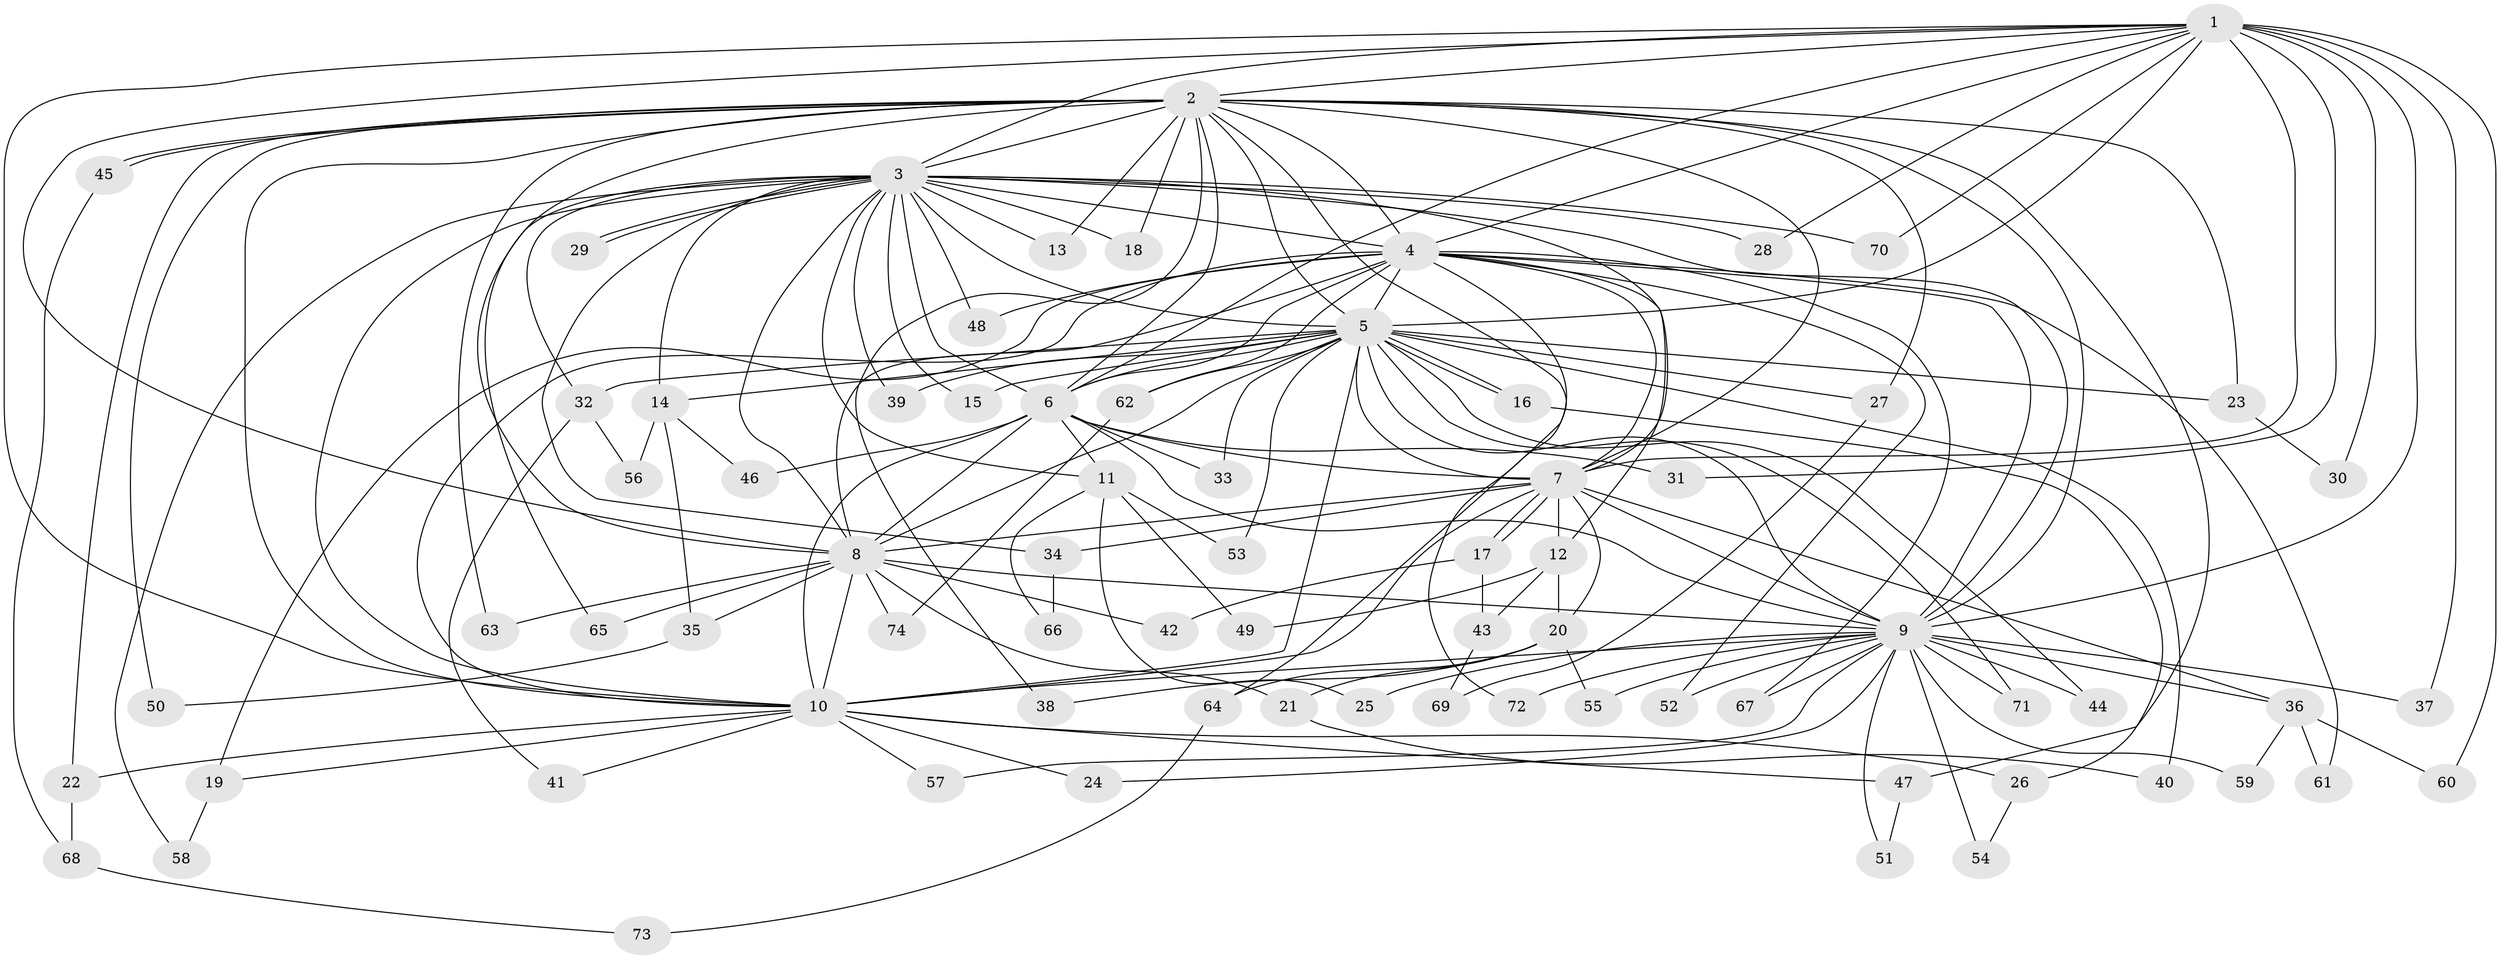 // coarse degree distribution, {12: 0.018518518518518517, 18: 0.018518518518518517, 20: 0.018518518518518517, 14: 0.018518518518518517, 19: 0.018518518518518517, 17: 0.018518518518518517, 13: 0.018518518518518517, 26: 0.018518518518518517, 6: 0.018518518518518517, 5: 0.05555555555555555, 2: 0.5185185185185185, 4: 0.07407407407407407, 3: 0.16666666666666666, 7: 0.018518518518518517}
// Generated by graph-tools (version 1.1) at 2025/41/03/06/25 10:41:32]
// undirected, 74 vertices, 173 edges
graph export_dot {
graph [start="1"]
  node [color=gray90,style=filled];
  1;
  2;
  3;
  4;
  5;
  6;
  7;
  8;
  9;
  10;
  11;
  12;
  13;
  14;
  15;
  16;
  17;
  18;
  19;
  20;
  21;
  22;
  23;
  24;
  25;
  26;
  27;
  28;
  29;
  30;
  31;
  32;
  33;
  34;
  35;
  36;
  37;
  38;
  39;
  40;
  41;
  42;
  43;
  44;
  45;
  46;
  47;
  48;
  49;
  50;
  51;
  52;
  53;
  54;
  55;
  56;
  57;
  58;
  59;
  60;
  61;
  62;
  63;
  64;
  65;
  66;
  67;
  68;
  69;
  70;
  71;
  72;
  73;
  74;
  1 -- 2;
  1 -- 3;
  1 -- 4;
  1 -- 5;
  1 -- 6;
  1 -- 7;
  1 -- 8;
  1 -- 9;
  1 -- 10;
  1 -- 28;
  1 -- 30;
  1 -- 31;
  1 -- 37;
  1 -- 60;
  1 -- 70;
  2 -- 3;
  2 -- 4;
  2 -- 5;
  2 -- 6;
  2 -- 7;
  2 -- 8;
  2 -- 9;
  2 -- 10;
  2 -- 13;
  2 -- 18;
  2 -- 22;
  2 -- 23;
  2 -- 27;
  2 -- 38;
  2 -- 45;
  2 -- 45;
  2 -- 47;
  2 -- 50;
  2 -- 63;
  2 -- 72;
  3 -- 4;
  3 -- 5;
  3 -- 6;
  3 -- 7;
  3 -- 8;
  3 -- 9;
  3 -- 10;
  3 -- 11;
  3 -- 13;
  3 -- 14;
  3 -- 15;
  3 -- 18;
  3 -- 28;
  3 -- 29;
  3 -- 29;
  3 -- 32;
  3 -- 34;
  3 -- 39;
  3 -- 48;
  3 -- 58;
  3 -- 65;
  3 -- 70;
  4 -- 5;
  4 -- 6;
  4 -- 7;
  4 -- 8;
  4 -- 9;
  4 -- 10;
  4 -- 12;
  4 -- 19;
  4 -- 48;
  4 -- 52;
  4 -- 61;
  4 -- 62;
  4 -- 64;
  4 -- 67;
  5 -- 6;
  5 -- 7;
  5 -- 8;
  5 -- 9;
  5 -- 10;
  5 -- 14;
  5 -- 15;
  5 -- 16;
  5 -- 16;
  5 -- 23;
  5 -- 27;
  5 -- 32;
  5 -- 33;
  5 -- 39;
  5 -- 40;
  5 -- 44;
  5 -- 53;
  5 -- 62;
  5 -- 71;
  6 -- 7;
  6 -- 8;
  6 -- 9;
  6 -- 10;
  6 -- 11;
  6 -- 31;
  6 -- 33;
  6 -- 46;
  7 -- 8;
  7 -- 9;
  7 -- 10;
  7 -- 12;
  7 -- 17;
  7 -- 17;
  7 -- 20;
  7 -- 34;
  7 -- 36;
  8 -- 9;
  8 -- 10;
  8 -- 21;
  8 -- 35;
  8 -- 42;
  8 -- 63;
  8 -- 65;
  8 -- 74;
  9 -- 10;
  9 -- 24;
  9 -- 25;
  9 -- 36;
  9 -- 37;
  9 -- 44;
  9 -- 51;
  9 -- 52;
  9 -- 54;
  9 -- 55;
  9 -- 57;
  9 -- 59;
  9 -- 67;
  9 -- 71;
  9 -- 72;
  10 -- 19;
  10 -- 22;
  10 -- 24;
  10 -- 26;
  10 -- 41;
  10 -- 47;
  10 -- 57;
  11 -- 25;
  11 -- 49;
  11 -- 53;
  11 -- 66;
  12 -- 20;
  12 -- 43;
  12 -- 49;
  14 -- 35;
  14 -- 46;
  14 -- 56;
  16 -- 26;
  17 -- 42;
  17 -- 43;
  19 -- 58;
  20 -- 21;
  20 -- 38;
  20 -- 55;
  20 -- 64;
  21 -- 40;
  22 -- 68;
  23 -- 30;
  26 -- 54;
  27 -- 69;
  32 -- 41;
  32 -- 56;
  34 -- 66;
  35 -- 50;
  36 -- 59;
  36 -- 60;
  36 -- 61;
  43 -- 69;
  45 -- 68;
  47 -- 51;
  62 -- 74;
  64 -- 73;
  68 -- 73;
}
